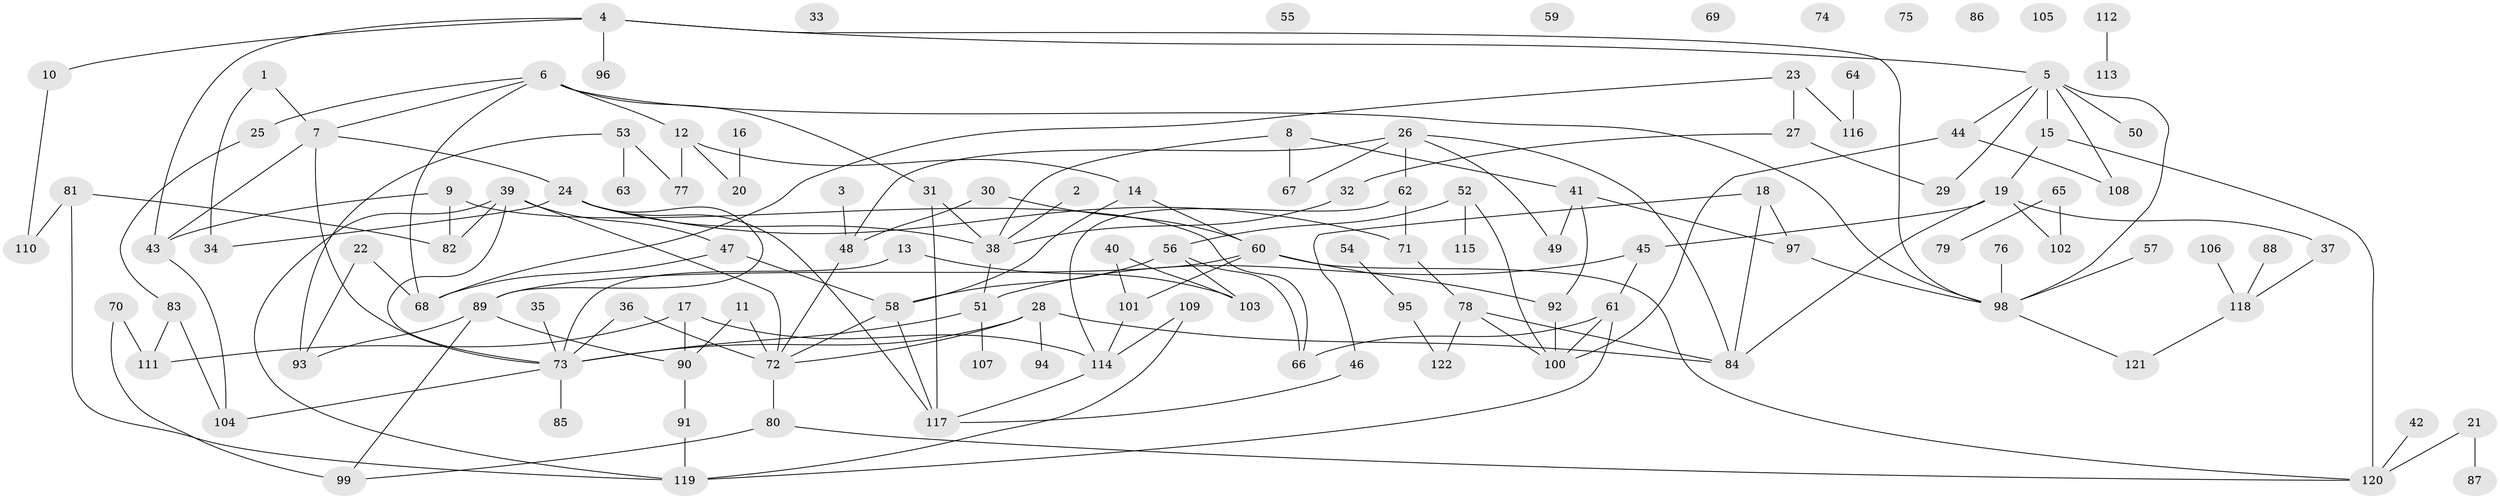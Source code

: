 // coarse degree distribution, {4: 0.12987012987012986, 3: 0.23376623376623376, 5: 0.11688311688311688, 2: 0.18181818181818182, 1: 0.18181818181818182, 6: 0.07792207792207792, 7: 0.05194805194805195, 8: 0.012987012987012988, 9: 0.012987012987012988}
// Generated by graph-tools (version 1.1) at 2025/35/03/04/25 23:35:50]
// undirected, 122 vertices, 168 edges
graph export_dot {
  node [color=gray90,style=filled];
  1;
  2;
  3;
  4;
  5;
  6;
  7;
  8;
  9;
  10;
  11;
  12;
  13;
  14;
  15;
  16;
  17;
  18;
  19;
  20;
  21;
  22;
  23;
  24;
  25;
  26;
  27;
  28;
  29;
  30;
  31;
  32;
  33;
  34;
  35;
  36;
  37;
  38;
  39;
  40;
  41;
  42;
  43;
  44;
  45;
  46;
  47;
  48;
  49;
  50;
  51;
  52;
  53;
  54;
  55;
  56;
  57;
  58;
  59;
  60;
  61;
  62;
  63;
  64;
  65;
  66;
  67;
  68;
  69;
  70;
  71;
  72;
  73;
  74;
  75;
  76;
  77;
  78;
  79;
  80;
  81;
  82;
  83;
  84;
  85;
  86;
  87;
  88;
  89;
  90;
  91;
  92;
  93;
  94;
  95;
  96;
  97;
  98;
  99;
  100;
  101;
  102;
  103;
  104;
  105;
  106;
  107;
  108;
  109;
  110;
  111;
  112;
  113;
  114;
  115;
  116;
  117;
  118;
  119;
  120;
  121;
  122;
  1 -- 7;
  1 -- 34;
  2 -- 38;
  3 -- 48;
  4 -- 5;
  4 -- 10;
  4 -- 43;
  4 -- 96;
  4 -- 98;
  5 -- 15;
  5 -- 29;
  5 -- 44;
  5 -- 50;
  5 -- 98;
  5 -- 108;
  6 -- 7;
  6 -- 12;
  6 -- 25;
  6 -- 31;
  6 -- 68;
  6 -- 98;
  7 -- 24;
  7 -- 43;
  7 -- 73;
  8 -- 38;
  8 -- 41;
  8 -- 67;
  9 -- 43;
  9 -- 66;
  9 -- 82;
  10 -- 110;
  11 -- 72;
  11 -- 90;
  12 -- 14;
  12 -- 20;
  12 -- 77;
  13 -- 73;
  13 -- 103;
  14 -- 58;
  14 -- 60;
  15 -- 19;
  15 -- 120;
  16 -- 20;
  17 -- 90;
  17 -- 111;
  17 -- 114;
  18 -- 46;
  18 -- 84;
  18 -- 97;
  19 -- 37;
  19 -- 45;
  19 -- 84;
  19 -- 102;
  21 -- 87;
  21 -- 120;
  22 -- 68;
  22 -- 93;
  23 -- 27;
  23 -- 68;
  23 -- 116;
  24 -- 34;
  24 -- 38;
  24 -- 71;
  24 -- 89;
  24 -- 117;
  25 -- 83;
  26 -- 48;
  26 -- 49;
  26 -- 62;
  26 -- 67;
  26 -- 84;
  27 -- 29;
  27 -- 32;
  28 -- 72;
  28 -- 73;
  28 -- 84;
  28 -- 94;
  30 -- 48;
  30 -- 60;
  31 -- 38;
  31 -- 117;
  32 -- 38;
  35 -- 73;
  36 -- 72;
  36 -- 73;
  37 -- 118;
  38 -- 51;
  39 -- 47;
  39 -- 72;
  39 -- 73;
  39 -- 82;
  39 -- 119;
  40 -- 101;
  40 -- 103;
  41 -- 49;
  41 -- 92;
  41 -- 97;
  42 -- 120;
  43 -- 104;
  44 -- 100;
  44 -- 108;
  45 -- 51;
  45 -- 61;
  46 -- 117;
  47 -- 58;
  47 -- 68;
  48 -- 72;
  51 -- 73;
  51 -- 107;
  52 -- 56;
  52 -- 100;
  52 -- 115;
  53 -- 63;
  53 -- 77;
  53 -- 93;
  54 -- 95;
  56 -- 58;
  56 -- 66;
  56 -- 103;
  57 -- 98;
  58 -- 72;
  58 -- 117;
  60 -- 89;
  60 -- 92;
  60 -- 101;
  60 -- 120;
  61 -- 66;
  61 -- 100;
  61 -- 119;
  62 -- 71;
  62 -- 114;
  64 -- 116;
  65 -- 79;
  65 -- 102;
  70 -- 99;
  70 -- 111;
  71 -- 78;
  72 -- 80;
  73 -- 85;
  73 -- 104;
  76 -- 98;
  78 -- 84;
  78 -- 100;
  78 -- 122;
  80 -- 99;
  80 -- 120;
  81 -- 82;
  81 -- 110;
  81 -- 119;
  83 -- 104;
  83 -- 111;
  88 -- 118;
  89 -- 90;
  89 -- 93;
  89 -- 99;
  90 -- 91;
  91 -- 119;
  92 -- 100;
  95 -- 122;
  97 -- 98;
  98 -- 121;
  101 -- 114;
  106 -- 118;
  109 -- 114;
  109 -- 119;
  112 -- 113;
  114 -- 117;
  118 -- 121;
}
